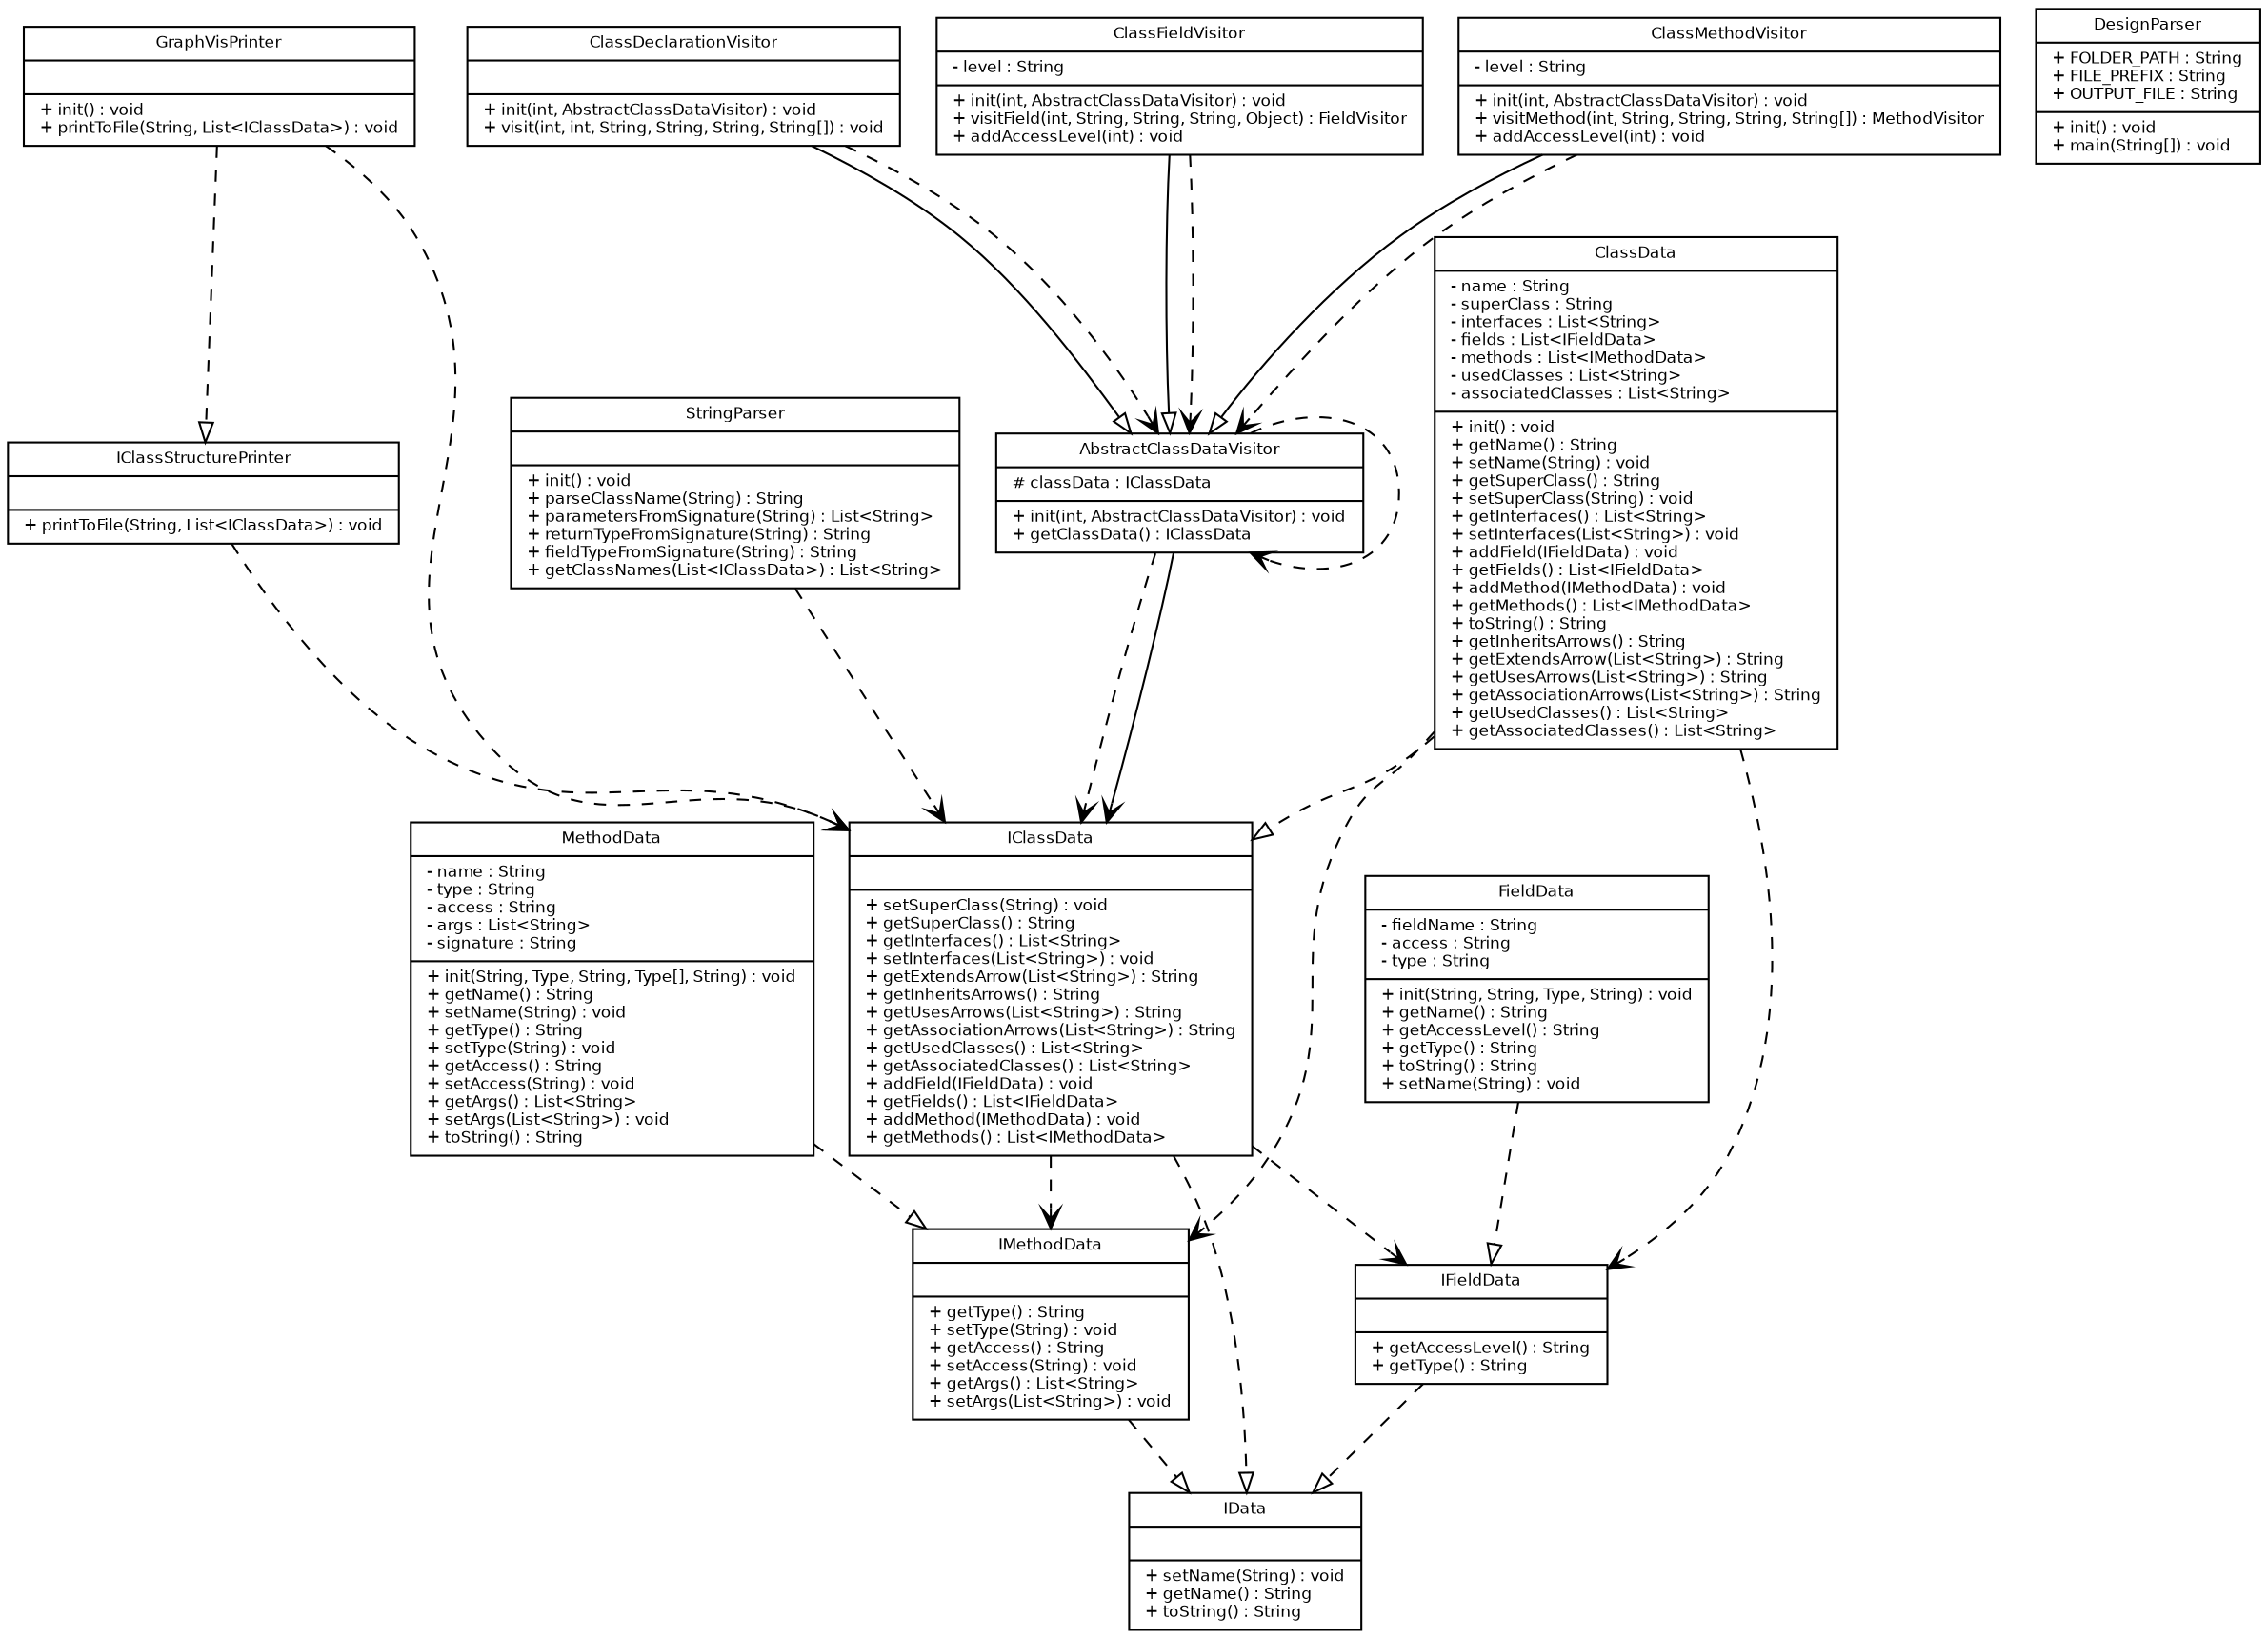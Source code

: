 digraph G {
fontname = " Bitstream Vera San"
fontsize =8
node [
fontname = "Bitstream Vera Sans"
fontsize =8
shape = "record"]
edge [
fontname = "Bitstream Vera Sans"
fontsize =8
]
AbstractClassDataVisitor [
label = "{AbstractClassDataVisitor|# classData : IClassData\l|+ init(int, AbstractClassDataVisitor) : void\l+ getClassData() : IClassData\l}"
]
edge [ 
arrowhead = "vee"
style = "dashed"
]
AbstractClassDataVisitor -> AbstractClassDataVisitor
AbstractClassDataVisitor -> IClassData
edge [ 
arrowhead = "vee"
style = "solid"
]
AbstractClassDataVisitor -> IClassData
ClassData [
label = "{ClassData|- name : String\l- superClass : String\l- interfaces : List\<String\>\l- fields : List\<IFieldData\>\l- methods : List\<IMethodData\>\l- usedClasses : List\<String\>\l- associatedClasses : List\<String\>\l|+ init() : void\l+ getName() : String\l+ setName(String) : void\l+ getSuperClass() : String\l+ setSuperClass(String) : void\l+ getInterfaces() : List\<String\>\l+ setInterfaces(List\<String\>) : void\l+ addField(IFieldData) : void\l+ getFields() : List\<IFieldData\>\l+ addMethod(IMethodData) : void\l+ getMethods() : List\<IMethodData\>\l+ toString() : String\l+ getInheritsArrows() : String\l+ getExtendsArrow(List\<String\>) : String\l+ getUsesArrows(List\<String\>) : String\l+ getAssociationArrows(List\<String\>) : String\l+ getUsedClasses() : List\<String\>\l+ getAssociatedClasses() : List\<String\>\l}"
]
edge [ 
arrowhead = "empty"
style = "dashed"
]
ClassData -> IClassData
edge [ 
arrowhead = "vee"
style = "dashed"
]
ClassData -> IFieldData
ClassData -> IMethodData
edge [ 
arrowhead = "vee"
style = "solid"
]
ClassDeclarationVisitor [
label = "{ClassDeclarationVisitor||+ init(int, AbstractClassDataVisitor) : void\l+ visit(int, int, String, String, String, String[]) : void\l}"
]
edge [ 
arrowhead = "empty"
style = "solid"
]
ClassDeclarationVisitor -> AbstractClassDataVisitor
edge [ 
arrowhead = "vee"
style = "dashed"
]
ClassDeclarationVisitor -> AbstractClassDataVisitor
ClassFieldVisitor [
label = "{ClassFieldVisitor|- level : String\l|+ init(int, AbstractClassDataVisitor) : void\l+ visitField(int, String, String, String, Object) : FieldVisitor\l+ addAccessLevel(int) : void\l}"
]
edge [ 
arrowhead = "empty"
style = "solid"
]
ClassFieldVisitor -> AbstractClassDataVisitor
edge [ 
arrowhead = "vee"
style = "dashed"
]
ClassFieldVisitor -> AbstractClassDataVisitor
edge [ 
arrowhead = "vee"
style = "solid"
]
ClassMethodVisitor [
label = "{ClassMethodVisitor|- level : String\l|+ init(int, AbstractClassDataVisitor) : void\l+ visitMethod(int, String, String, String, String[]) : MethodVisitor\l+ addAccessLevel(int) : void\l}"
]
edge [ 
arrowhead = "empty"
style = "solid"
]
ClassMethodVisitor -> AbstractClassDataVisitor
edge [ 
arrowhead = "vee"
style = "dashed"
]
ClassMethodVisitor -> AbstractClassDataVisitor
edge [ 
arrowhead = "vee"
style = "solid"
]
DesignParser [
label = "{DesignParser|+ FOLDER_PATH : String\l+ FILE_PREFIX : String\l+ OUTPUT_FILE : String\l|+ init() : void\l+ main(String[]) : void\l}"
]
edge [ 
arrowhead = "vee"
style = "dashed"
]
edge [ 
arrowhead = "vee"
style = "solid"
]
FieldData [
label = "{FieldData|- fieldName : String\l- access : String\l- type : String\l|+ init(String, String, Type, String) : void\l+ getName() : String\l+ getAccessLevel() : String\l+ getType() : String\l+ toString() : String\l+ setName(String) : void\l}"
]
edge [ 
arrowhead = "empty"
style = "dashed"
]
FieldData -> IFieldData
edge [ 
arrowhead = "vee"
style = "dashed"
]
edge [ 
arrowhead = "vee"
style = "solid"
]
GraphVisPrinter [
label = "{GraphVisPrinter||+ init() : void\l+ printToFile(String, List\<IClassData\>) : void\l}"
]
edge [ 
arrowhead = "empty"
style = "dashed"
]
GraphVisPrinter -> IClassStructurePrinter
edge [ 
arrowhead = "vee"
style = "dashed"
]
GraphVisPrinter -> IClassData
IClassData [
label = "{IClassData||+ setSuperClass(String) : void\l+ getSuperClass() : String\l+ getInterfaces() : List\<String\>\l+ setInterfaces(List\<String\>) : void\l+ getExtendsArrow(List\<String\>) : String\l+ getInheritsArrows() : String\l+ getUsesArrows(List\<String\>) : String\l+ getAssociationArrows(List\<String\>) : String\l+ getUsedClasses() : List\<String\>\l+ getAssociatedClasses() : List\<String\>\l+ addField(IFieldData) : void\l+ getFields() : List\<IFieldData\>\l+ addMethod(IMethodData) : void\l+ getMethods() : List\<IMethodData\>\l}"
]
edge [ 
arrowhead = "empty"
style = "dashed"
]
IClassData -> IData
edge [ 
arrowhead = "vee"
style = "dashed"
]
IClassData -> IFieldData
IClassData -> IMethodData
IClassStructurePrinter [
label = "{IClassStructurePrinter||+ printToFile(String, List\<IClassData\>) : void\l}"
]
edge [ 
arrowhead = "vee"
style = "dashed"
]
IClassStructurePrinter -> IClassData
IData [
label = "{IData||+ setName(String) : void\l+ getName() : String\l+ toString() : String\l}"
]
edge [ 
arrowhead = "vee"
style = "dashed"
]
IFieldData [
label = "{IFieldData||+ getAccessLevel() : String\l+ getType() : String\l}"
]
edge [ 
arrowhead = "empty"
style = "dashed"
]
IFieldData -> IData
edge [ 
arrowhead = "vee"
style = "dashed"
]
IMethodData [
label = "{IMethodData||+ getType() : String\l+ setType(String) : void\l+ getAccess() : String\l+ setAccess(String) : void\l+ getArgs() : List\<String\>\l+ setArgs(List\<String\>) : void\l}"
]
edge [ 
arrowhead = "empty"
style = "dashed"
]
IMethodData -> IData
edge [ 
arrowhead = "vee"
style = "dashed"
]
MethodData [
label = "{MethodData|- name : String\l- type : String\l- access : String\l- args : List\<String\>\l- signature : String\l|+ init(String, Type, String, Type[], String) : void\l+ getName() : String\l+ setName(String) : void\l+ getType() : String\l+ setType(String) : void\l+ getAccess() : String\l+ setAccess(String) : void\l+ getArgs() : List\<String\>\l+ setArgs(List\<String\>) : void\l+ toString() : String\l}"
]
edge [ 
arrowhead = "empty"
style = "dashed"
]
MethodData -> IMethodData
edge [ 
arrowhead = "vee"
style = "dashed"
]
edge [ 
arrowhead = "vee"
style = "solid"
]
StringParser [
label = "{StringParser||+ init() : void\l+ parseClassName(String) : String\l+ parametersFromSignature(String) : List\<String\>\l+ returnTypeFromSignature(String) : String\l+ fieldTypeFromSignature(String) : String\l+ getClassNames(List\<IClassData\>) : List\<String\>\l}"
]
edge [ 
arrowhead = "vee"
style = "dashed"
]
StringParser -> IClassData
}
